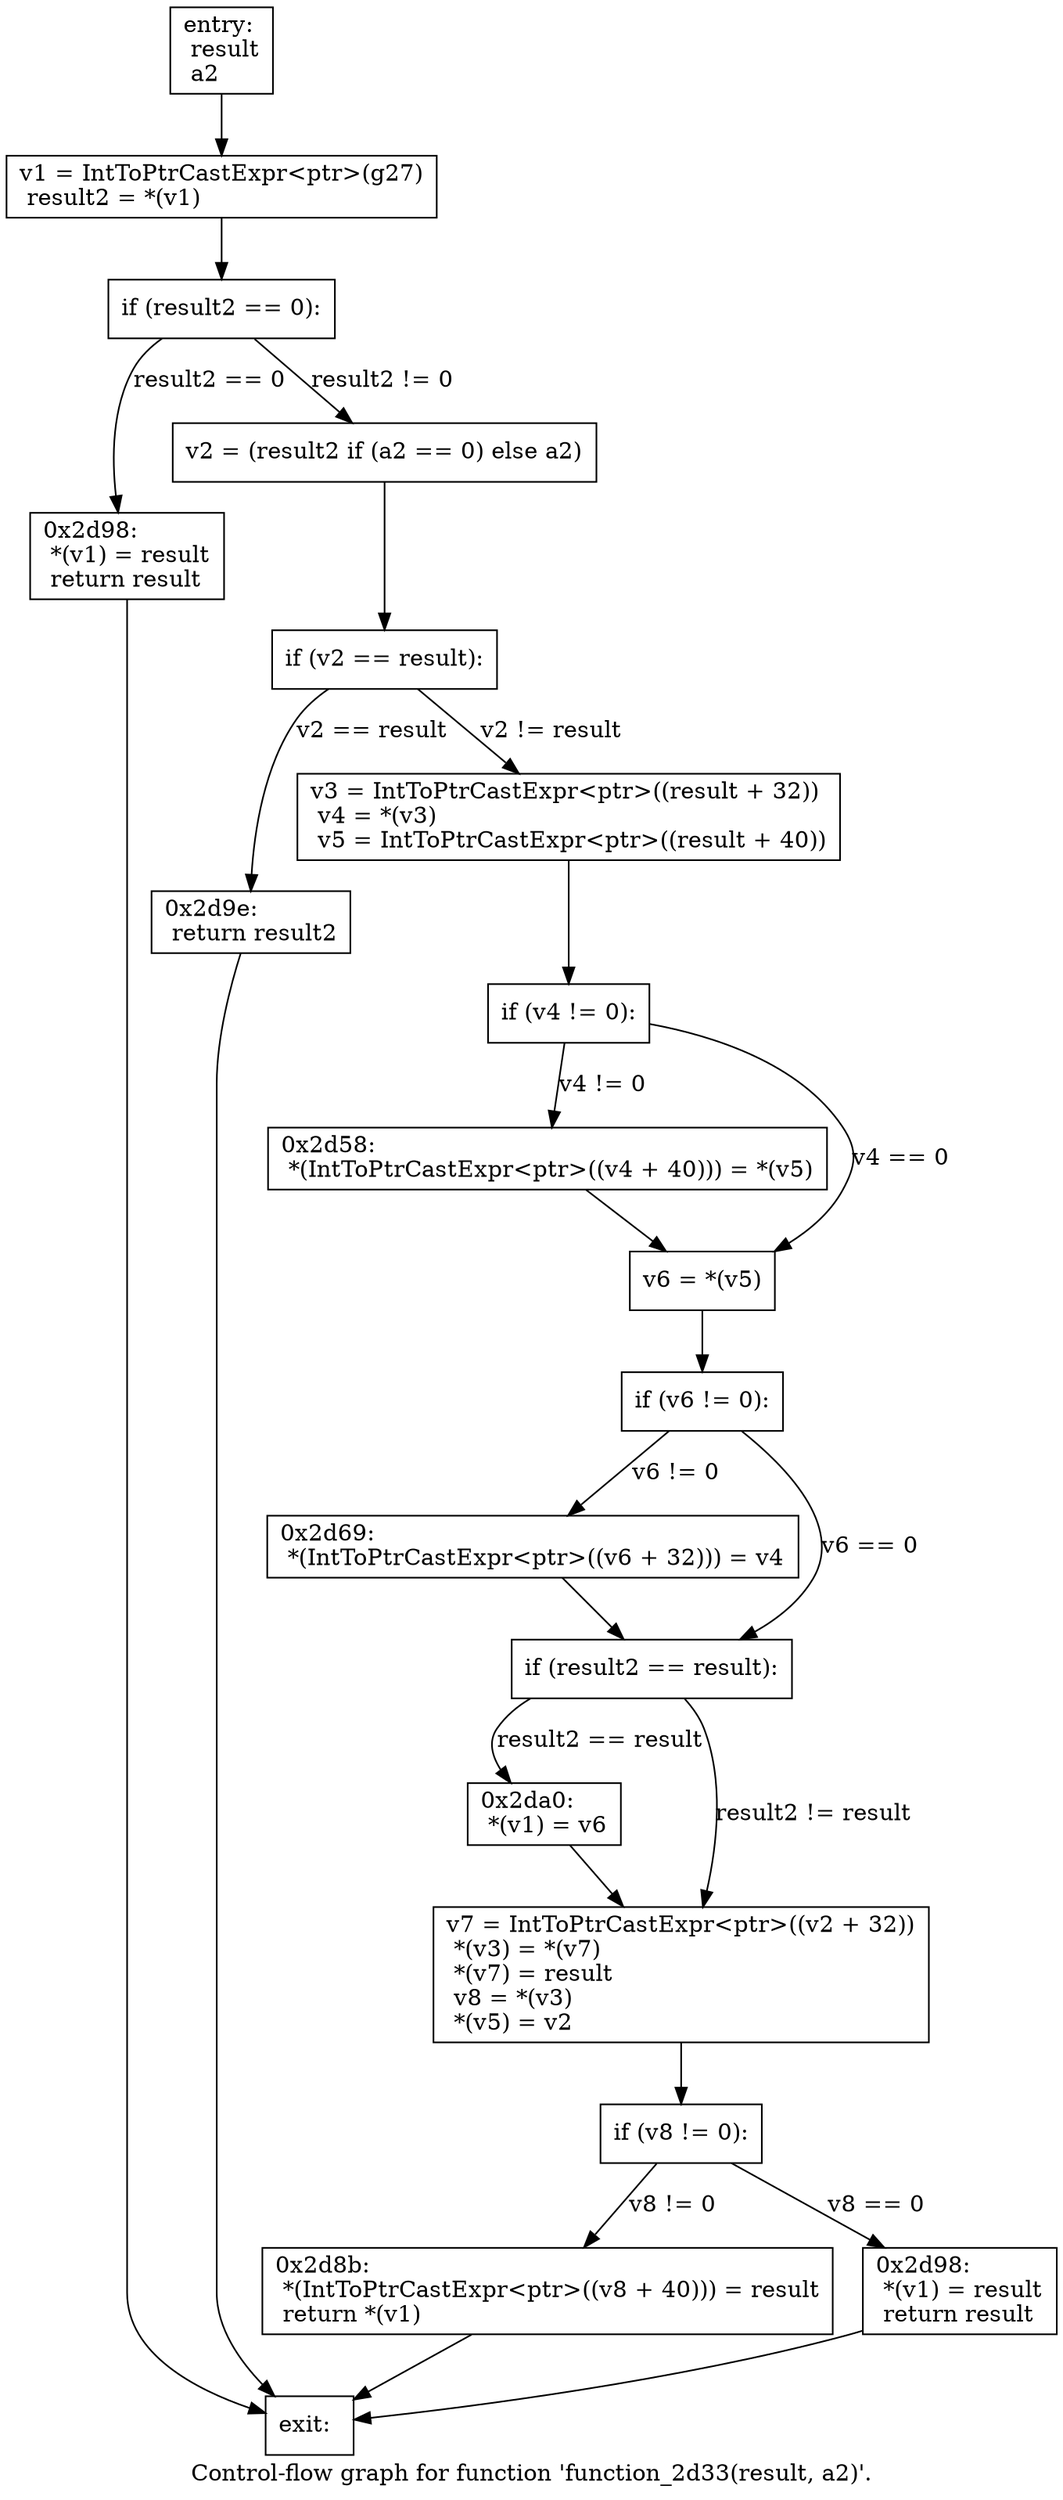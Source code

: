 digraph "Control-flow graph for function 'function_2d33(result, a2)'." {
  label="Control-flow graph for function 'function_2d33(result, a2)'.";
  node [shape=record];

  Node07718A58 [label="{entry:\l  result\l  a2\l}"];
  Node07718A58 -> Node07718AA0;
  Node07718AA0 [label="{  v1 = IntToPtrCastExpr\<ptr\>(g27)\l  result2 = *(v1)\l}"];
  Node07718AA0 -> Node07718788;
  Node07718788 [label="{  if (result2 == 0):\l}"];
  Node07718788 -> Node07718CE0 [label="result2 == 0"];
  Node07718788 -> Node07718980 [label="result2 != 0"];
  Node07718CE0 [label="{0x2d98:\l  *(v1) = result\l  return result\l}"];
  Node07718CE0 -> Node07718BC0;
  Node07718980 [label="{  v2 = (result2 if (a2 == 0) else a2)\l}"];
  Node07718980 -> Node07718AE8;
  Node07718BC0 [label="{exit:\l}"];
  Node07718AE8 [label="{  if (v2 == result):\l}"];
  Node07718AE8 -> Node077188F0 [label="v2 == result"];
  Node07718AE8 -> Node07718C50 [label="v2 != result"];
  Node077188F0 [label="{0x2d9e:\l  return result2\l}"];
  Node077188F0 -> Node07718BC0;
  Node07718C50 [label="{  v3 = IntToPtrCastExpr\<ptr\>((result + 32))\l  v4 = *(v3)\l  v5 = IntToPtrCastExpr\<ptr\>((result + 40))\l}"];
  Node07718C50 -> Node07718938;
  Node07718938 [label="{  if (v4 != 0):\l}"];
  Node07718938 -> Node07718D28 [label="v4 != 0"];
  Node07718938 -> Node07718E90 [label="v4 == 0"];
  Node07718D28 [label="{0x2d58:\l  *(IntToPtrCastExpr\<ptr\>((v4 + 40))) = *(v5)\l}"];
  Node07718D28 -> Node07718E90;
  Node07718E90 [label="{  v6 = *(v5)\l}"];
  Node07718E90 -> Node07718D70;
  Node07718D70 [label="{  if (v6 != 0):\l}"];
  Node07718D70 -> Node07718E00 [label="v6 != 0"];
  Node07718D70 -> Node07718C98 [label="v6 == 0"];
  Node07718E00 [label="{0x2d69:\l  *(IntToPtrCastExpr\<ptr\>((v6 + 32))) = v4\l}"];
  Node07718E00 -> Node07718C98;
  Node07718C98 [label="{  if (result2 == result):\l}"];
  Node07718C98 -> Node077186F8 [label="result2 == result"];
  Node07718C98 -> Node077189C8 [label="result2 != result"];
  Node077186F8 [label="{0x2da0:\l  *(v1) = v6\l}"];
  Node077186F8 -> Node077189C8;
  Node077189C8 [label="{  v7 = IntToPtrCastExpr\<ptr\>((v2 + 32))\l  *(v3) = *(v7)\l  *(v7) = result\l  v8 = *(v3)\l  *(v5) = v2\l}"];
  Node077189C8 -> Node07718B78;
  Node07718B78 [label="{  if (v8 != 0):\l}"];
  Node07718B78 -> Node07718E48 [label="v8 != 0"];
  Node07718B78 -> Node07718B30 [label="v8 == 0"];
  Node07718E48 [label="{0x2d8b:\l  *(IntToPtrCastExpr\<ptr\>((v8 + 40))) = result\l  return *(v1)\l}"];
  Node07718E48 -> Node07718BC0;
  Node07718B30 [label="{0x2d98:\l  *(v1) = result\l  return result\l}"];
  Node07718B30 -> Node07718BC0;

}
